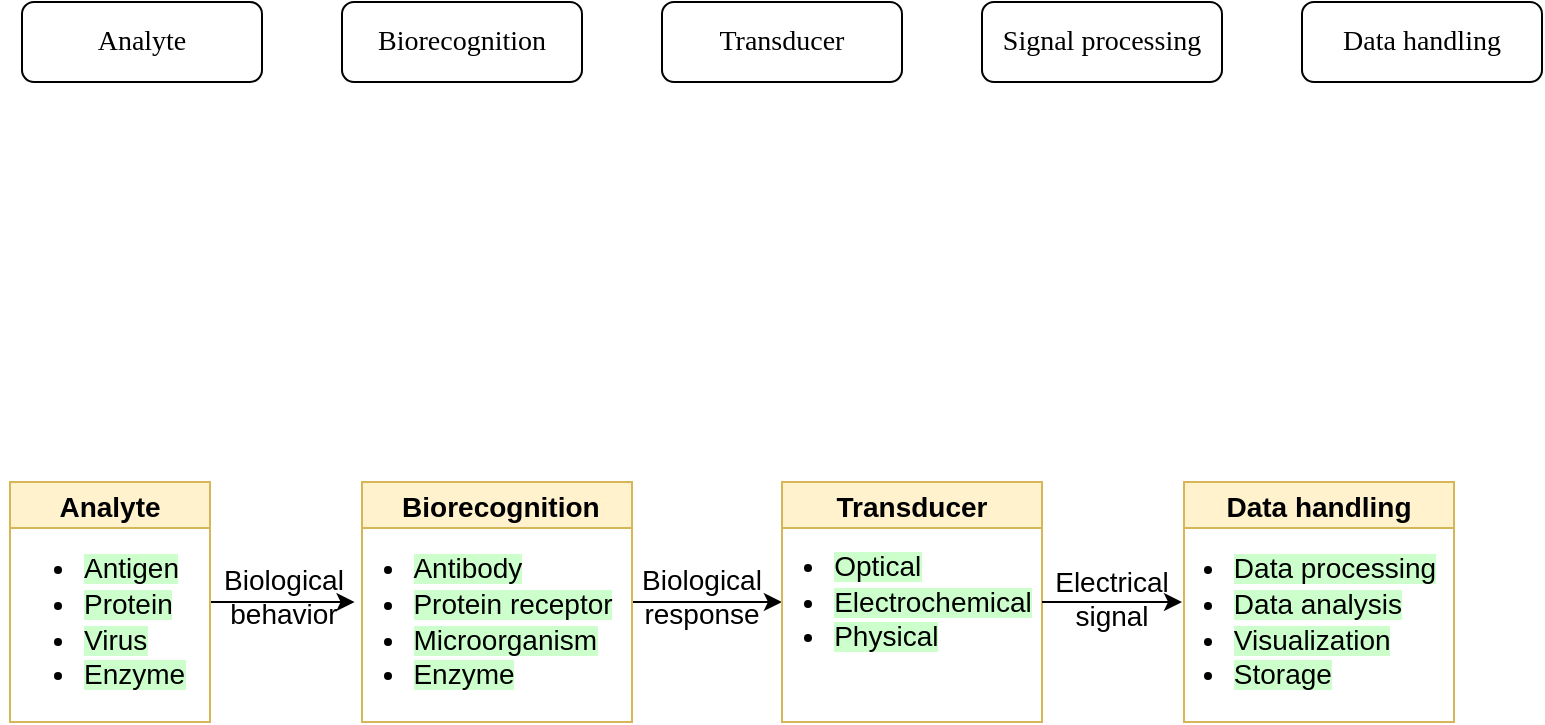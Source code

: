 <mxfile version="14.9.1" type="github">
  <diagram id="C5RBs43oDa-KdzZeNtuy" name="Page-1">
    <mxGraphModel dx="1131" dy="678" grid="1" gridSize="10" guides="1" tooltips="1" connect="1" arrows="1" fold="1" page="1" pageScale="1" pageWidth="827" pageHeight="1169" math="0" shadow="0">
      <root>
        <mxCell id="WIyWlLk6GJQsqaUBKTNV-0" />
        <mxCell id="WIyWlLk6GJQsqaUBKTNV-1" parent="WIyWlLk6GJQsqaUBKTNV-0" />
        <mxCell id="WIyWlLk6GJQsqaUBKTNV-3" value="Analyte" style="rounded=1;whiteSpace=wrap;html=1;fontSize=14;glass=0;strokeWidth=1;shadow=0;fontFamily=Times New Roman;" parent="WIyWlLk6GJQsqaUBKTNV-1" vertex="1">
          <mxGeometry x="40" y="120" width="120" height="40" as="geometry" />
        </mxCell>
        <mxCell id="dydRh0zWO_Bg_8P7NJzj-0" value="Biorecognition" style="rounded=1;whiteSpace=wrap;html=1;fontSize=14;glass=0;strokeWidth=1;shadow=0;fontFamily=Times New Roman;" vertex="1" parent="WIyWlLk6GJQsqaUBKTNV-1">
          <mxGeometry x="200" y="120" width="120" height="40" as="geometry" />
        </mxCell>
        <mxCell id="dydRh0zWO_Bg_8P7NJzj-1" value="Transducer" style="rounded=1;whiteSpace=wrap;html=1;fontSize=14;glass=0;strokeWidth=1;shadow=0;fontFamily=Times New Roman;" vertex="1" parent="WIyWlLk6GJQsqaUBKTNV-1">
          <mxGeometry x="360" y="120" width="120" height="40" as="geometry" />
        </mxCell>
        <mxCell id="dydRh0zWO_Bg_8P7NJzj-2" value="Signal processing" style="rounded=1;whiteSpace=wrap;html=1;fontSize=14;glass=0;strokeWidth=1;shadow=0;fontFamily=Times New Roman;" vertex="1" parent="WIyWlLk6GJQsqaUBKTNV-1">
          <mxGeometry x="520" y="120" width="120" height="40" as="geometry" />
        </mxCell>
        <mxCell id="dydRh0zWO_Bg_8P7NJzj-3" value="Data handling" style="rounded=1;whiteSpace=wrap;html=1;fontSize=14;glass=0;strokeWidth=1;shadow=0;fontFamily=Times New Roman;" vertex="1" parent="WIyWlLk6GJQsqaUBKTNV-1">
          <mxGeometry x="680" y="120" width="120" height="40" as="geometry" />
        </mxCell>
        <mxCell id="dydRh0zWO_Bg_8P7NJzj-27" style="edgeStyle=orthogonalEdgeStyle;rounded=0;orthogonalLoop=1;jettySize=auto;html=1;exitX=1;exitY=0.5;exitDx=0;exitDy=0;entryX=0.133;entryY=0.4;entryDx=0;entryDy=0;entryPerimeter=0;fontFamily=Times New Roman;fontSize=14;" edge="1" parent="WIyWlLk6GJQsqaUBKTNV-1" source="dydRh0zWO_Bg_8P7NJzj-5" target="dydRh0zWO_Bg_8P7NJzj-15">
          <mxGeometry relative="1" as="geometry" />
        </mxCell>
        <mxCell id="dydRh0zWO_Bg_8P7NJzj-5" value="Analyte" style="swimlane;fontFamily=Helvetica;fontSize=14;fillColor=#fff2cc;strokeColor=#d6b656;" vertex="1" parent="WIyWlLk6GJQsqaUBKTNV-1">
          <mxGeometry x="34" y="360" width="100" height="120" as="geometry">
            <mxRectangle x="290" y="260" width="140" height="23" as="alternateBounds" />
          </mxGeometry>
        </mxCell>
        <mxCell id="dydRh0zWO_Bg_8P7NJzj-6" value="&lt;ul&gt;&lt;li&gt;&lt;span style=&quot;background-color: rgb(204 , 255 , 204)&quot;&gt;&lt;font face=&quot;Helvetica&quot;&gt;Antigen&lt;/font&gt;&lt;/span&gt;&lt;/li&gt;&lt;li&gt;&lt;span style=&quot;background-color: rgb(204 , 255 , 204)&quot;&gt;&lt;font face=&quot;Helvetica&quot;&gt;Protein&lt;/font&gt;&lt;/span&gt;&lt;/li&gt;&lt;li&gt;&lt;span style=&quot;background-color: rgb(204 , 255 , 204)&quot;&gt;&lt;font face=&quot;Helvetica&quot;&gt;Virus&lt;/font&gt;&lt;/span&gt;&lt;/li&gt;&lt;li&gt;&lt;span style=&quot;background-color: rgb(204 , 255 , 204)&quot;&gt;&lt;font face=&quot;Helvetica&quot;&gt;Enzyme&lt;/font&gt;&lt;/span&gt;&lt;/li&gt;&lt;/ul&gt;" style="text;html=1;align=left;verticalAlign=middle;resizable=0;points=[];autosize=0;strokeColor=none;fontSize=14;fontFamily=Times New Roman;" vertex="1" parent="dydRh0zWO_Bg_8P7NJzj-5">
          <mxGeometry x="-5" y="20" width="100" height="100" as="geometry" />
        </mxCell>
        <mxCell id="dydRh0zWO_Bg_8P7NJzj-31" value="" style="edgeStyle=orthogonalEdgeStyle;rounded=0;orthogonalLoop=1;jettySize=auto;html=1;fontFamily=Times New Roman;fontSize=14;entryX=0.133;entryY=0.5;entryDx=0;entryDy=0;entryPerimeter=0;" edge="1" parent="WIyWlLk6GJQsqaUBKTNV-1" source="dydRh0zWO_Bg_8P7NJzj-14" target="dydRh0zWO_Bg_8P7NJzj-20">
          <mxGeometry relative="1" as="geometry" />
        </mxCell>
        <mxCell id="dydRh0zWO_Bg_8P7NJzj-14" value=" Biorecognition" style="swimlane;fontFamily=Helvetica;fontSize=14;fillColor=#fff2cc;strokeColor=#d6b656;" vertex="1" parent="WIyWlLk6GJQsqaUBKTNV-1">
          <mxGeometry x="210" y="360" width="135" height="120" as="geometry">
            <mxRectangle x="290" y="260" width="140" height="23" as="alternateBounds" />
          </mxGeometry>
        </mxCell>
        <mxCell id="dydRh0zWO_Bg_8P7NJzj-15" value="&lt;ul&gt;&lt;li style=&quot;text-align: justify&quot;&gt;&lt;span style=&quot;background-color: rgb(204 , 255 , 204)&quot;&gt;&lt;font face=&quot;Helvetica&quot;&gt;Antibody&lt;/font&gt;&lt;/span&gt;&lt;/li&gt;&lt;li style=&quot;text-align: justify&quot;&gt;&lt;span style=&quot;background-color: rgb(204 , 255 , 204)&quot;&gt;&lt;font face=&quot;Helvetica&quot;&gt;Protein receptor&lt;/font&gt;&lt;/span&gt;&lt;/li&gt;&lt;li style=&quot;text-align: justify&quot;&gt;&lt;span style=&quot;background-color: rgb(204 , 255 , 204)&quot;&gt;&lt;font face=&quot;Helvetica&quot;&gt;Microorganism&lt;/font&gt;&lt;/span&gt;&lt;/li&gt;&lt;li style=&quot;text-align: justify&quot;&gt;&lt;span style=&quot;background-color: rgb(204 , 255 , 204)&quot;&gt;&lt;font face=&quot;Helvetica&quot;&gt;Enzyme&lt;/font&gt;&lt;/span&gt;&lt;/li&gt;&lt;/ul&gt;" style="text;html=1;align=center;verticalAlign=middle;resizable=0;points=[];autosize=1;strokeColor=none;fontSize=14;fontFamily=Times New Roman;" vertex="1" parent="dydRh0zWO_Bg_8P7NJzj-14">
          <mxGeometry x="-25" y="20" width="160" height="100" as="geometry" />
        </mxCell>
        <mxCell id="dydRh0zWO_Bg_8P7NJzj-19" value="Transducer" style="swimlane;fontFamily=Helvetica;fontSize=14;fillColor=#fff2cc;strokeColor=#d6b656;" vertex="1" parent="WIyWlLk6GJQsqaUBKTNV-1">
          <mxGeometry x="420" y="360" width="130" height="120" as="geometry">
            <mxRectangle x="290" y="260" width="140" height="23" as="alternateBounds" />
          </mxGeometry>
        </mxCell>
        <mxCell id="dydRh0zWO_Bg_8P7NJzj-20" value="&lt;ul&gt;&lt;li style=&quot;text-align: justify&quot;&gt;&lt;span style=&quot;background-color: rgb(204 , 255 , 204)&quot;&gt;&lt;font face=&quot;Helvetica&quot;&gt;Optical&lt;/font&gt;&lt;/span&gt;&lt;/li&gt;&lt;li style=&quot;text-align: justify&quot;&gt;&lt;span style=&quot;background-color: rgb(204 , 255 , 204)&quot;&gt;&lt;font face=&quot;Helvetica&quot;&gt;Electrochemical&lt;/font&gt;&lt;/span&gt;&lt;/li&gt;&lt;li style=&quot;text-align: justify&quot;&gt;&lt;span style=&quot;background-color: rgb(204 , 255 , 204)&quot;&gt;&lt;font face=&quot;Helvetica&quot;&gt;Physical&lt;/font&gt;&lt;/span&gt;&lt;/li&gt;&lt;/ul&gt;" style="text;html=1;align=center;verticalAlign=middle;resizable=0;points=[];autosize=1;strokeColor=none;fontSize=14;fontFamily=Times New Roman;" vertex="1" parent="dydRh0zWO_Bg_8P7NJzj-19">
          <mxGeometry x="-20" y="20" width="150" height="80" as="geometry" />
        </mxCell>
        <mxCell id="dydRh0zWO_Bg_8P7NJzj-21" value="Data handling" style="swimlane;fontFamily=Helvetica;fontSize=14;fillColor=#fff2cc;strokeColor=#d6b656;" vertex="1" parent="WIyWlLk6GJQsqaUBKTNV-1">
          <mxGeometry x="621" y="360" width="135" height="120" as="geometry">
            <mxRectangle x="290" y="260" width="140" height="23" as="alternateBounds" />
          </mxGeometry>
        </mxCell>
        <mxCell id="dydRh0zWO_Bg_8P7NJzj-22" value="&lt;ul&gt;&lt;li style=&quot;text-align: justify&quot;&gt;&lt;span style=&quot;background-color: rgb(204 , 255 , 204)&quot;&gt;&lt;font face=&quot;Helvetica&quot;&gt;Data processing&lt;/font&gt;&lt;/span&gt;&lt;/li&gt;&lt;li style=&quot;text-align: justify&quot;&gt;&lt;span style=&quot;background-color: rgb(204 , 255 , 204)&quot;&gt;&lt;font face=&quot;Helvetica&quot;&gt;Data analysis&lt;/font&gt;&lt;/span&gt;&lt;/li&gt;&lt;li style=&quot;text-align: justify&quot;&gt;&lt;span style=&quot;background-color: rgb(204 , 255 , 204)&quot;&gt;&lt;font face=&quot;Helvetica&quot;&gt;Visualization&lt;/font&gt;&lt;/span&gt;&lt;/li&gt;&lt;li style=&quot;text-align: justify&quot;&gt;&lt;span style=&quot;background-color: rgb(204 , 255 , 204)&quot;&gt;&lt;font face=&quot;Helvetica&quot;&gt;Storage&lt;/font&gt;&lt;/span&gt;&lt;/li&gt;&lt;/ul&gt;" style="text;html=1;align=center;verticalAlign=middle;resizable=0;points=[];autosize=1;strokeColor=none;fontSize=14;fontFamily=Times New Roman;" vertex="1" parent="dydRh0zWO_Bg_8P7NJzj-21">
          <mxGeometry x="-25" y="20" width="160" height="100" as="geometry" />
        </mxCell>
        <mxCell id="dydRh0zWO_Bg_8P7NJzj-23" value="Biological&lt;br&gt;behavior" style="text;html=1;strokeColor=none;fillColor=none;align=center;verticalAlign=middle;whiteSpace=wrap;rounded=0;fontFamily=Helvetica;fontSize=14;" vertex="1" parent="WIyWlLk6GJQsqaUBKTNV-1">
          <mxGeometry x="151" y="407" width="40" height="20" as="geometry" />
        </mxCell>
        <mxCell id="dydRh0zWO_Bg_8P7NJzj-24" value="Biological&lt;br&gt;response" style="text;html=1;strokeColor=none;fillColor=none;align=center;verticalAlign=middle;whiteSpace=wrap;rounded=0;fontFamily=Helvetica;fontSize=14;" vertex="1" parent="WIyWlLk6GJQsqaUBKTNV-1">
          <mxGeometry x="360" y="407" width="40" height="20" as="geometry" />
        </mxCell>
        <mxCell id="dydRh0zWO_Bg_8P7NJzj-25" value="Electrical&lt;br&gt;signal" style="text;html=1;strokeColor=none;fillColor=none;align=center;verticalAlign=middle;whiteSpace=wrap;rounded=0;fontFamily=Helvetica;fontSize=14;" vertex="1" parent="WIyWlLk6GJQsqaUBKTNV-1">
          <mxGeometry x="565" y="408" width="40" height="20" as="geometry" />
        </mxCell>
        <mxCell id="dydRh0zWO_Bg_8P7NJzj-32" value="" style="edgeStyle=orthogonalEdgeStyle;rounded=0;orthogonalLoop=1;jettySize=auto;html=1;fontFamily=Times New Roman;fontSize=14;" edge="1" parent="WIyWlLk6GJQsqaUBKTNV-1" source="dydRh0zWO_Bg_8P7NJzj-20">
          <mxGeometry relative="1" as="geometry">
            <mxPoint x="620" y="420" as="targetPoint" />
          </mxGeometry>
        </mxCell>
      </root>
    </mxGraphModel>
  </diagram>
</mxfile>
